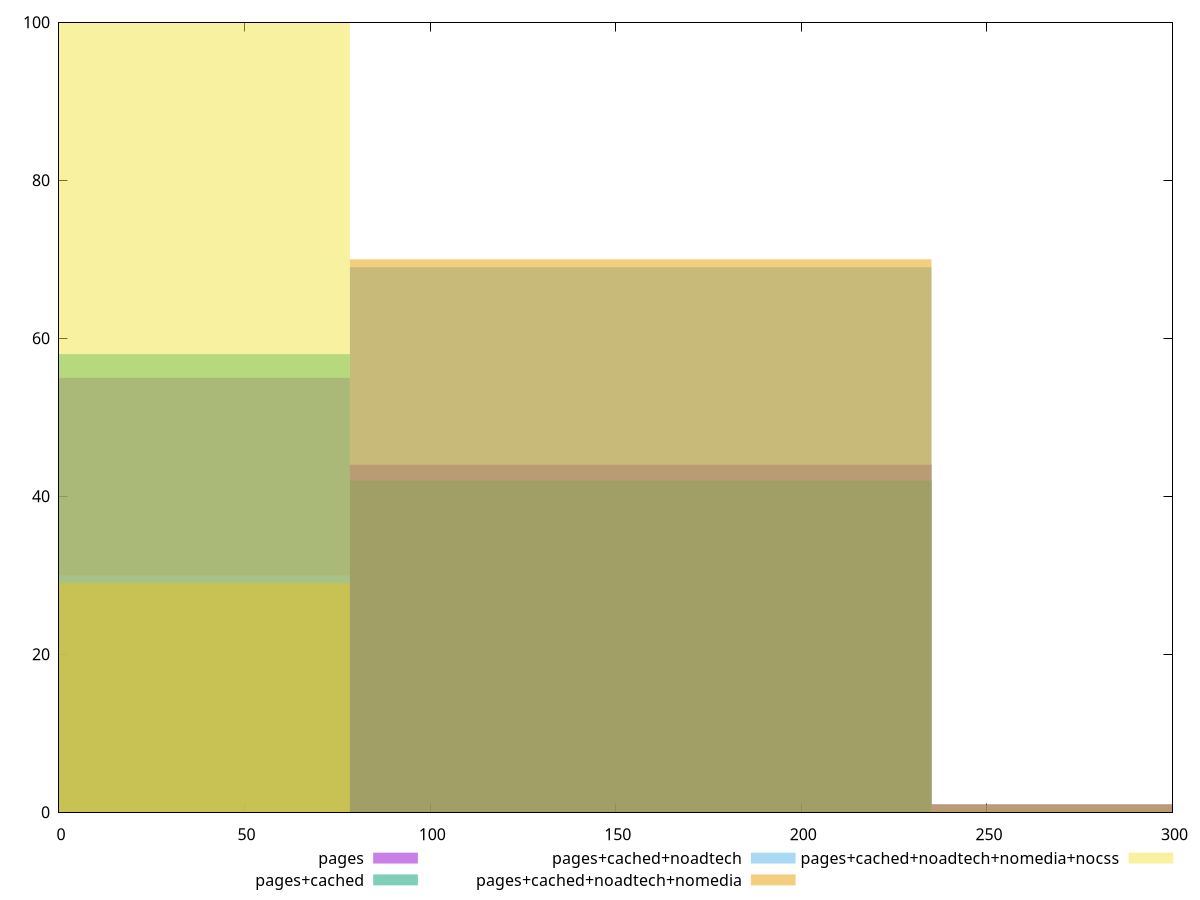 reset

$pages <<EOF
156.71150587200356 44
0 55
313.4230117440071 1
EOF

$pagesCached <<EOF
0 58
156.71150587200356 42
EOF

$pagesCachedNoadtech <<EOF
0 30
156.71150587200356 69
313.4230117440071 1
EOF

$pagesCachedNoadtechNomedia <<EOF
313.4230117440071 1
156.71150587200356 70
0 29
EOF

$pagesCachedNoadtechNomediaNocss <<EOF
0 100
EOF

set key outside below
set boxwidth 156.71150587200356
set xrange [0:300]
set yrange [0:100]
set trange [0:100]
set style fill transparent solid 0.5 noborder
set terminal svg size 640, 530 enhanced background rgb 'white'
set output "report_00018_2021-02-10T15-25-16.877Z/unused-css-rules/comparison/histogram/all_raw.svg"

plot $pages title "pages" with boxes, \
     $pagesCached title "pages+cached" with boxes, \
     $pagesCachedNoadtech title "pages+cached+noadtech" with boxes, \
     $pagesCachedNoadtechNomedia title "pages+cached+noadtech+nomedia" with boxes, \
     $pagesCachedNoadtechNomediaNocss title "pages+cached+noadtech+nomedia+nocss" with boxes

reset
